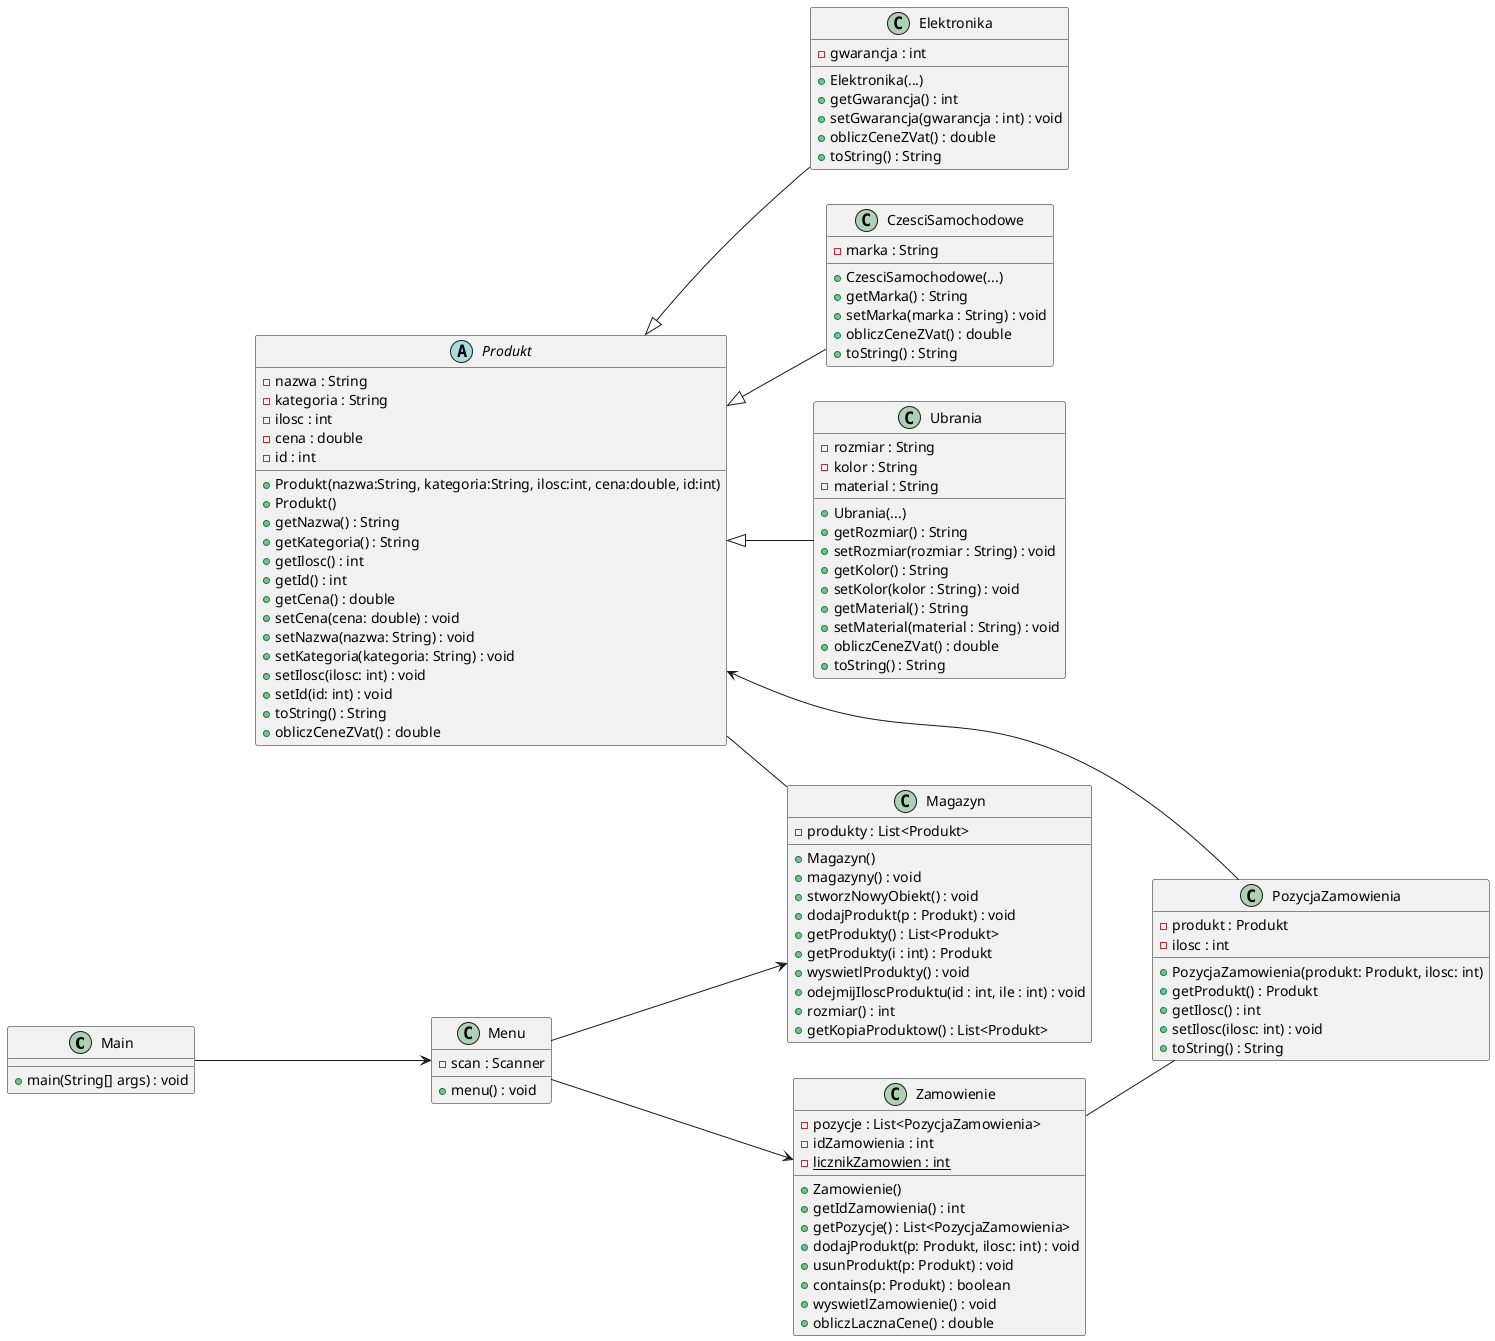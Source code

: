 @startuml
left to right direction
class Main {
    +main(String[] args) : void
}

class Menu {
    -scan : Scanner
    +menu() : void
}

class Magazyn {
    -produkty : List<Produkt>
    +Magazyn()
    +magazyny() : void
    +stworzNowyObiekt() : void
    +dodajProdukt(p : Produkt) : void
    +getProdukty() : List<Produkt>
    +getProdukty(i : int) : Produkt
    +wyswietlProdukty() : void
    +odejmijIloscProduktu(id : int, ile : int) : void
    +rozmiar() : int
    +getKopiaProduktow() : List<Produkt>
}

abstract class Produkt {
    -nazwa : String
    -kategoria : String
    -ilosc : int
    -cena : double
    -id : int
    +Produkt(nazwa:String, kategoria:String, ilosc:int, cena:double, id:int)
    +Produkt()
    +getNazwa() : String
    +getKategoria() : String
    +getIlosc() : int
    +getId() : int
    +getCena() : double
    +setCena(cena: double) : void
    +setNazwa(nazwa: String) : void
    +setKategoria(kategoria: String) : void
    +setIlosc(ilosc: int) : void
    +setId(id: int) : void
    +toString() : String
    +obliczCeneZVat() : double
}

class Elektronika {
    -gwarancja : int
    +Elektronika(...)
    +getGwarancja() : int
    +setGwarancja(gwarancja : int) : void
    +obliczCeneZVat() : double
    +toString() : String
}

class CzesciSamochodowe {
    -marka : String
    +CzesciSamochodowe(...)
    +getMarka() : String
    +setMarka(marka : String) : void
    +obliczCeneZVat() : double
    +toString() : String
}

class Ubrania {
    -rozmiar : String
    -kolor : String
    -material : String
    +Ubrania(...)
    +getRozmiar() : String
    +setRozmiar(rozmiar : String) : void
    +getKolor() : String
    +setKolor(kolor : String) : void
    +getMaterial() : String
    +setMaterial(material : String) : void
    +obliczCeneZVat() : double
    +toString() : String
}

class Zamowienie {
    -pozycje : List<PozycjaZamowienia>
    -idZamowienia : int
    -licznikZamowien : int {static}
    +Zamowienie()
    +getIdZamowienia() : int
    +getPozycje() : List<PozycjaZamowienia>
    +dodajProdukt(p: Produkt, ilosc: int) : void
    +usunProdukt(p: Produkt) : void
    +contains(p: Produkt) : boolean
    +wyswietlZamowienie() : void
    +obliczLacznaCene() : double
}

class PozycjaZamowienia {
    -produkt : Produkt
    -ilosc : int
    +PozycjaZamowienia(produkt: Produkt, ilosc: int)
    +getProdukt() : Produkt
    +getIlosc() : int
    +setIlosc(ilosc: int) : void
    +toString() : String
}

Main --> Menu
Menu --> Magazyn
Menu --> Zamowienie
Magazyn -up- Produkt
Produkt <|-- Elektronika
Produkt <|-- CzesciSamochodowe
Produkt <|-- Ubrania
Zamowienie -- PozycjaZamowienia
PozycjaZamowienia -up-> Produkt

@enduml